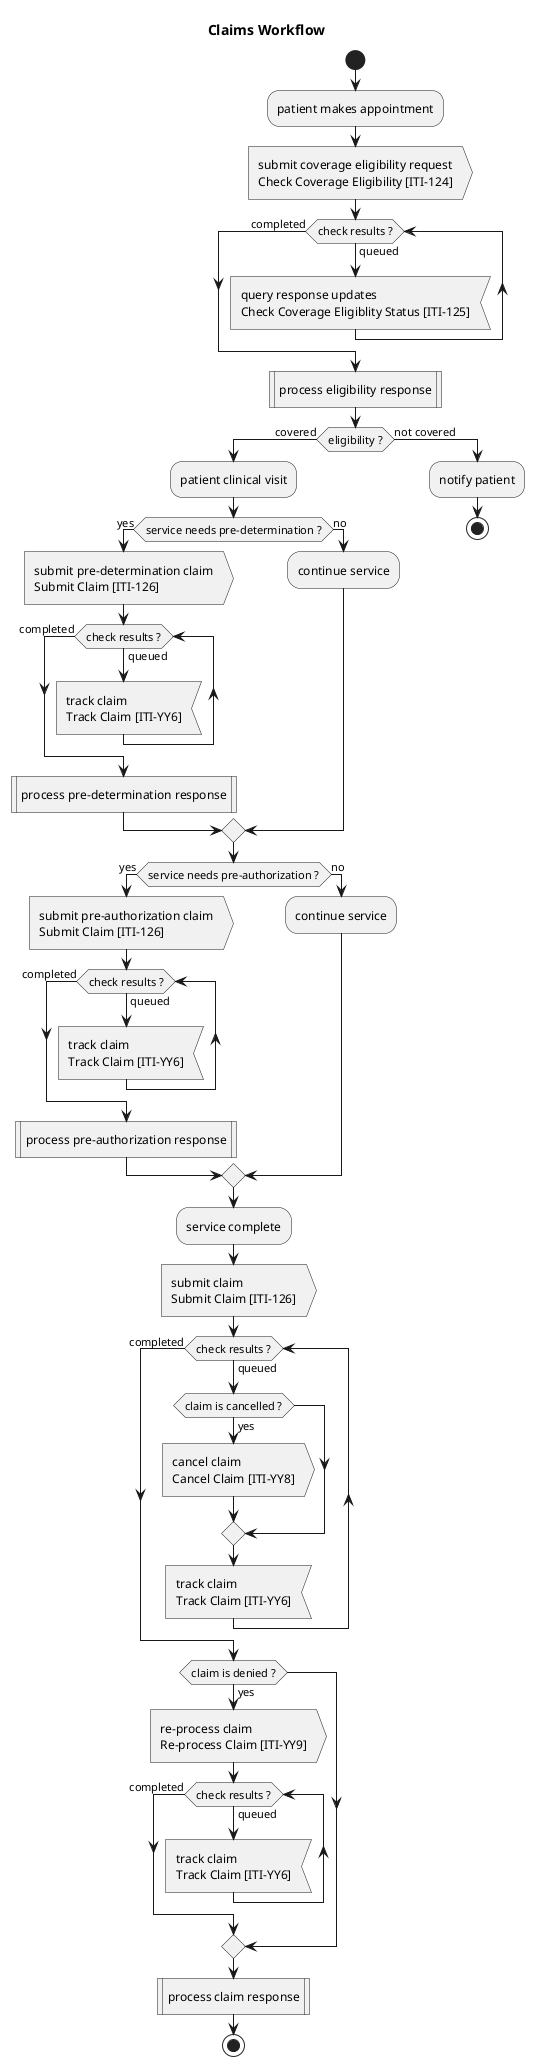@startuml

title Claims Workflow

start
:patient makes appointment;
:submit coverage eligibility request\nCheck Coverage Eligibility &#91;ITI-124&#93;>
while (check results ?) is (queued)
  :query response updates\nCheck Coverage Eligiblity Status &#91;ITI-125&#93;<
endwhile (completed)
:process eligibility response|
if (eligibility ?) then (covered)
  :patient clinical visit;

  if (service needs pre-determination ?) then (yes)
    :submit pre-determination claim\nSubmit Claim &#91;ITI-126&#93;>
    while (check results ?) is (queued)
      :track claim\nTrack Claim &#91;ITI-YY6&#93;<
    endwhile (completed)
    :process pre-determination response|
  else (no)
    :continue service;
  endif 
  if (service needs pre-authorization ?) then (yes)
  :submit pre-authorization claim\nSubmit Claim &#91;ITI-126&#93;>
  while (check results ?) is (queued)
    :track claim\nTrack Claim &#91;ITI-YY6&#93;<
  endwhile (completed)
  :process pre-authorization response|
  else (no)
    :continue service;
  endif
  :service complete;
  :submit claim\nSubmit Claim &#91;ITI-126&#93;>
  while (check results ?) is (queued)
    if (claim is cancelled ?) then (yes)
      :cancel claim\nCancel Claim &#91;ITI-YY8&#93;>
    endif
    :track claim\nTrack Claim &#91;ITI-YY6&#93;<
  endwhile (completed)
  if (claim is denied ?) then (yes)
    :re-process claim\nRe-process Claim &#91;ITI-YY9&#93;>
    while (check results ?) is (queued)
      :track claim\nTrack Claim &#91;ITI-YY6&#93;<
    endwhile (completed)
  endif
  :process claim response|
  stop
else (not covered)
  :notify patient;
  stop

@enduml
